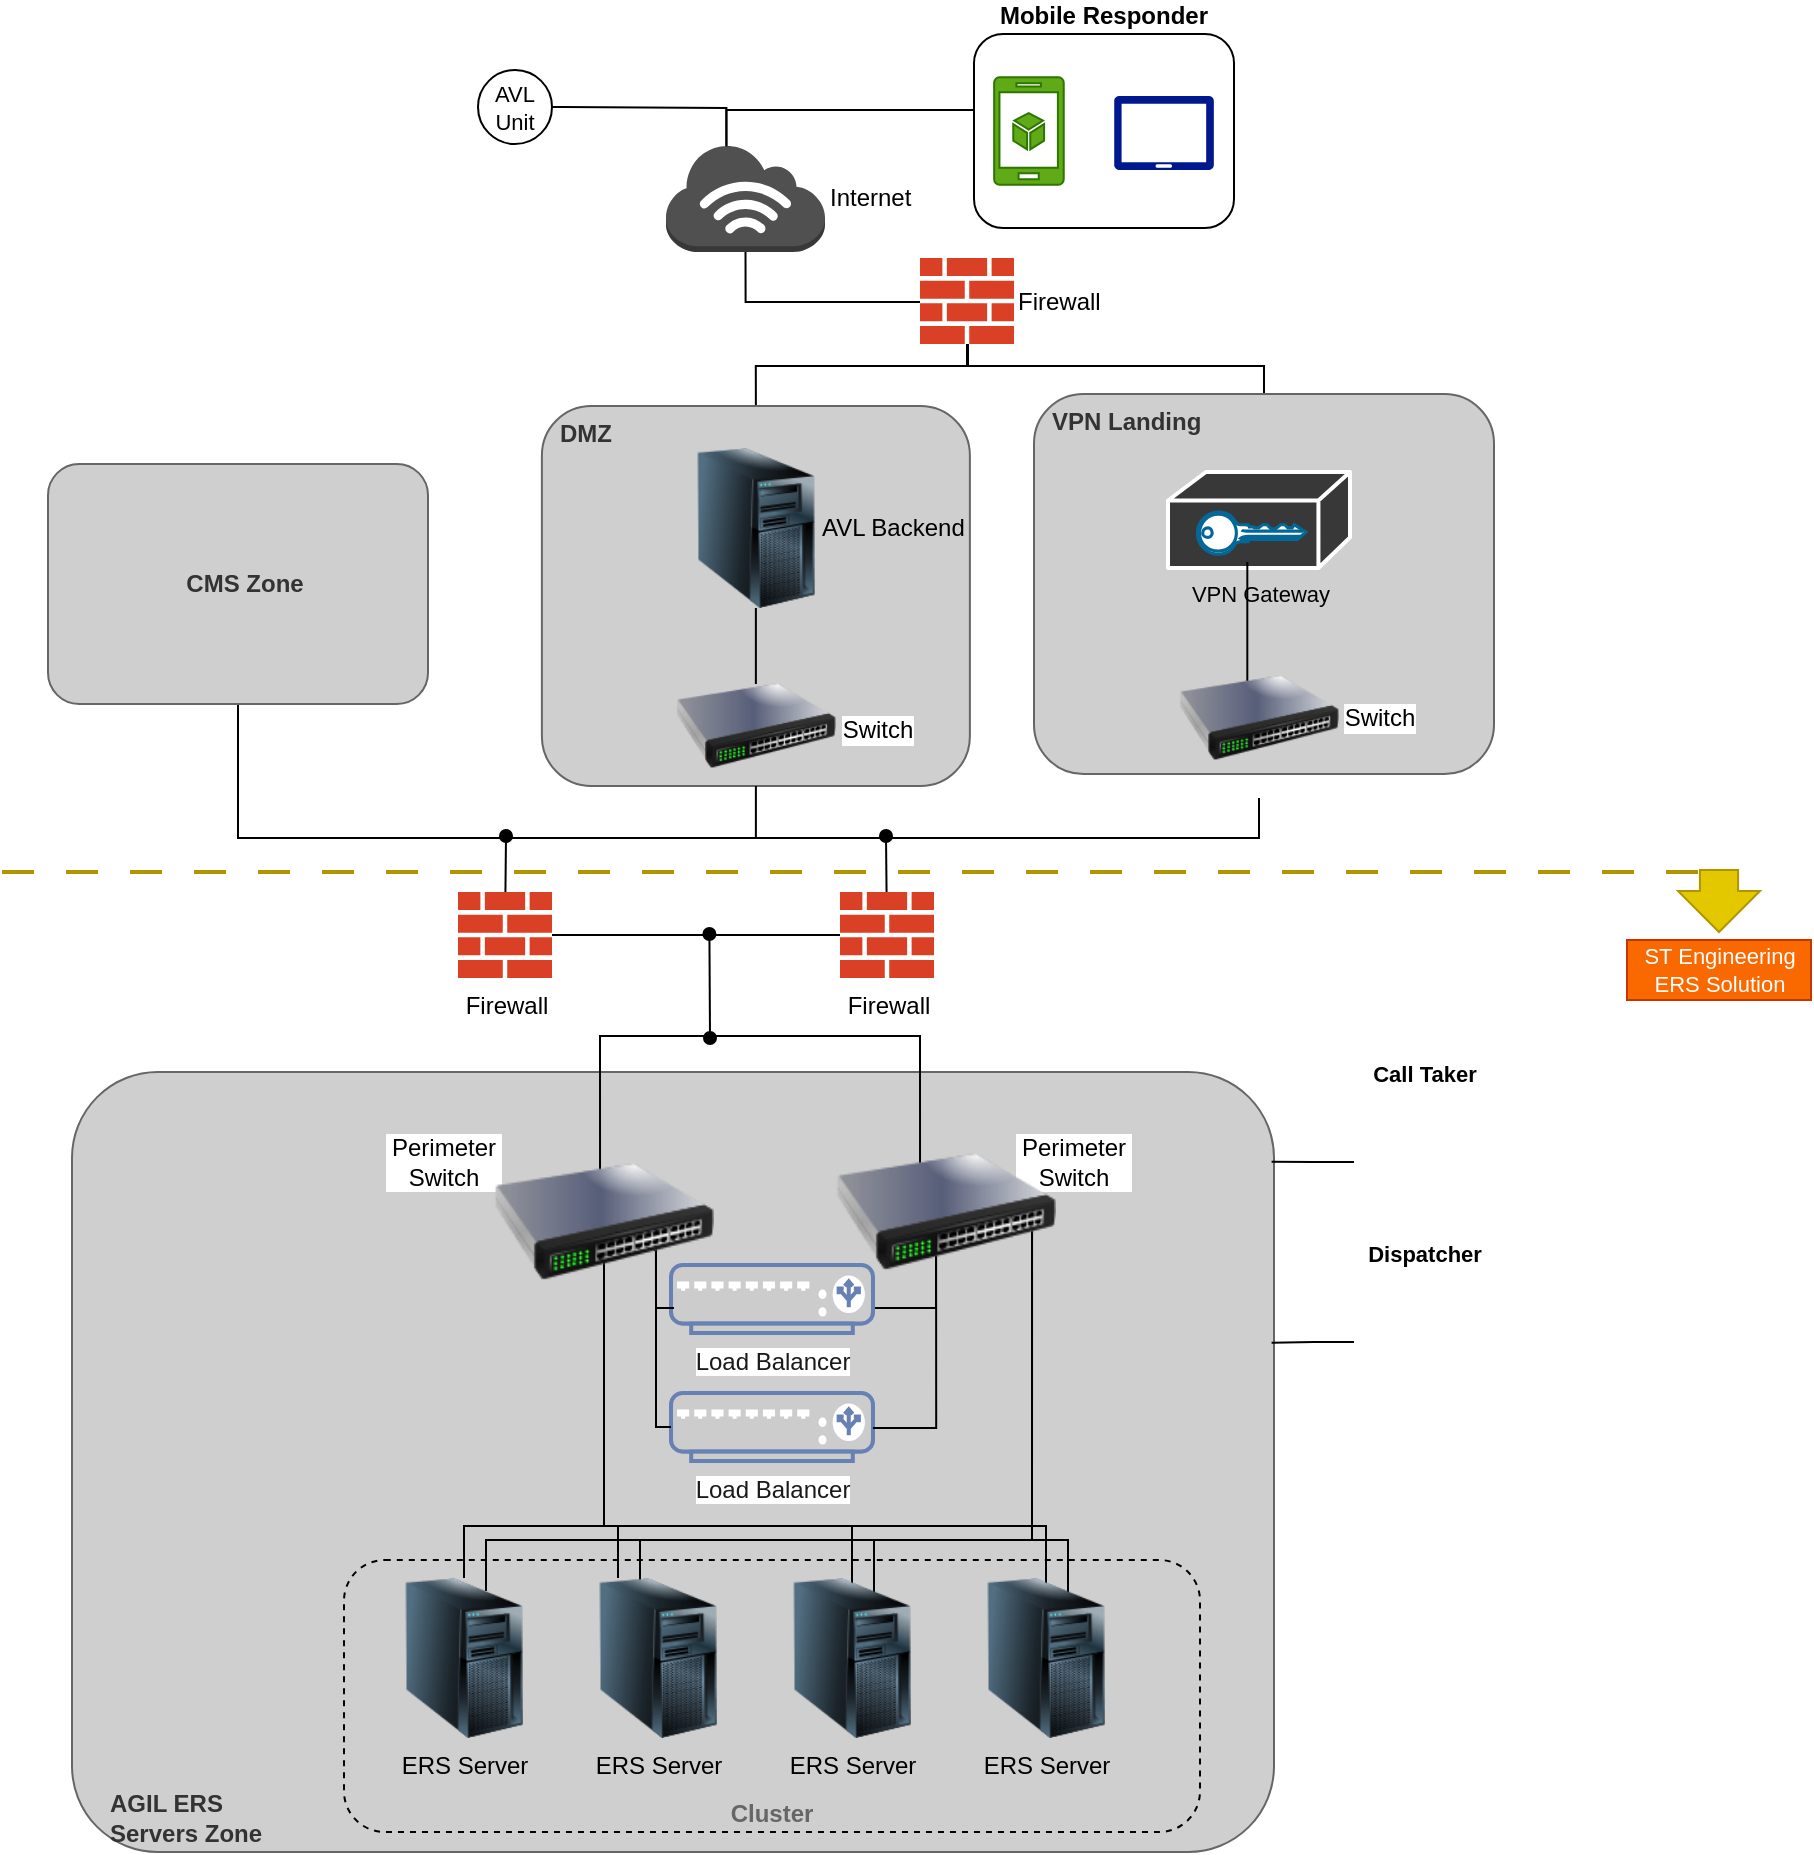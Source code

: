 <mxfile version="22.1.20" type="device">
  <diagram name="Page-1" id="Wk1oXkoC3vFYv-Los27c">
    <mxGraphModel dx="1373" dy="806" grid="0" gridSize="10" guides="1" tooltips="1" connect="1" arrows="1" fold="1" page="0" pageScale="1" pageWidth="850" pageHeight="1100" math="0" shadow="0">
      <root>
        <mxCell id="0" />
        <mxCell id="1" parent="0" />
        <mxCell id="nA69JRM54tq6-cf_-Fwr-14" value="AGIL ERS&lt;br&gt;Servers Zone" style="rounded=1;whiteSpace=wrap;html=1;fillColor=#CFCFCF;fontColor=#333333;strokeColor=#666666;align=left;verticalAlign=bottom;arcSize=11;spacingLeft=17;fontStyle=1;spacingTop=7;" vertex="1" parent="1">
          <mxGeometry x="183" y="599" width="601" height="390" as="geometry" />
        </mxCell>
        <mxCell id="nA69JRM54tq6-cf_-Fwr-106" style="edgeStyle=orthogonalEdgeStyle;shape=connector;rounded=0;orthogonalLoop=1;jettySize=auto;html=1;exitX=0.5;exitY=0;exitDx=0;exitDy=0;labelBackgroundColor=default;strokeColor=default;align=center;verticalAlign=middle;fontFamily=Helvetica;fontSize=11;fontColor=default;endArrow=none;endFill=0;" edge="1" parent="1" source="nA69JRM54tq6-cf_-Fwr-1" target="nA69JRM54tq6-cf_-Fwr-36">
          <mxGeometry relative="1" as="geometry" />
        </mxCell>
        <mxCell id="nA69JRM54tq6-cf_-Fwr-1" value="DMZ" style="rounded=1;whiteSpace=wrap;html=1;fillColor=#CFCFCF;fontColor=#333333;strokeColor=#666666;align=left;verticalAlign=top;arcSize=13;spacingLeft=7;fontStyle=1" vertex="1" parent="1">
          <mxGeometry x="417.94" y="266" width="214" height="190" as="geometry" />
        </mxCell>
        <mxCell id="nA69JRM54tq6-cf_-Fwr-3" value="" style="image;html=1;image=img/lib/clip_art/networking/Switch_128x128.png" vertex="1" parent="1">
          <mxGeometry x="484.94" y="386" width="80" height="80" as="geometry" />
        </mxCell>
        <mxCell id="nA69JRM54tq6-cf_-Fwr-4" value="Switch" style="text;html=1;strokeColor=none;fillColor=none;align=center;verticalAlign=middle;whiteSpace=wrap;rounded=0;labelBackgroundColor=default;" vertex="1" parent="1">
          <mxGeometry x="555.94" y="413" width="60" height="30" as="geometry" />
        </mxCell>
        <mxCell id="nA69JRM54tq6-cf_-Fwr-5" value="AVL Backend" style="image;html=1;image=img/lib/clip_art/computers/Server_Tower_128x128.png;labelPosition=right;verticalLabelPosition=middle;align=left;verticalAlign=middle;labelBackgroundColor=none;spacingLeft=-9;" vertex="1" parent="1">
          <mxGeometry x="484.94" y="287" width="80" height="80" as="geometry" />
        </mxCell>
        <mxCell id="nA69JRM54tq6-cf_-Fwr-8" value="" style="endArrow=none;html=1;rounded=0;exitX=0.5;exitY=1;exitDx=0;exitDy=0;" edge="1" parent="1" source="nA69JRM54tq6-cf_-Fwr-5">
          <mxGeometry width="50" height="50" relative="1" as="geometry">
            <mxPoint x="631.94" y="456" as="sourcePoint" />
            <mxPoint x="524.94" y="405" as="targetPoint" />
          </mxGeometry>
        </mxCell>
        <mxCell id="nA69JRM54tq6-cf_-Fwr-17" value="Cluster" style="rounded=1;whiteSpace=wrap;html=1;dashed=1;fillColor=none;verticalAlign=bottom;fontStyle=1;fontColor=#666666;" vertex="1" parent="1">
          <mxGeometry x="319" y="843" width="428" height="136" as="geometry" />
        </mxCell>
        <mxCell id="nA69JRM54tq6-cf_-Fwr-10" value="Load Balancer" style="fontColor=#1A1A1A;verticalAlign=top;verticalLabelPosition=bottom;labelPosition=center;align=center;html=1;outlineConnect=0;fillColor=#CCCCCC;strokeColor=#6881B3;gradientColor=none;gradientDirection=north;strokeWidth=2;shape=mxgraph.networks.load_balancer;labelBackgroundColor=default;" vertex="1" parent="1">
          <mxGeometry x="482.5" y="695.5" width="101" height="34" as="geometry" />
        </mxCell>
        <mxCell id="nA69JRM54tq6-cf_-Fwr-12" value="Perimeter Switch" style="text;html=1;strokeColor=none;fillColor=none;align=center;verticalAlign=middle;whiteSpace=wrap;rounded=0;labelBackgroundColor=default;" vertex="1" parent="1">
          <mxGeometry x="339" y="629" width="60" height="30" as="geometry" />
        </mxCell>
        <mxCell id="nA69JRM54tq6-cf_-Fwr-13" value="Firewall" style="sketch=0;pointerEvents=1;shadow=0;dashed=0;html=1;strokeColor=none;labelPosition=center;verticalLabelPosition=bottom;verticalAlign=top;outlineConnect=0;align=center;shape=mxgraph.office.concepts.firewall;fillColor=#DA4026;labelBackgroundColor=default;" vertex="1" parent="1">
          <mxGeometry x="376" y="509" width="47" height="43" as="geometry" />
        </mxCell>
        <mxCell id="nA69JRM54tq6-cf_-Fwr-21" style="edgeStyle=orthogonalEdgeStyle;rounded=0;orthogonalLoop=1;jettySize=auto;html=1;exitX=0.5;exitY=0;exitDx=0;exitDy=0;endArrow=none;endFill=0;" edge="1" parent="1" source="nA69JRM54tq6-cf_-Fwr-15">
          <mxGeometry relative="1" as="geometry">
            <mxPoint x="455" y="689" as="targetPoint" />
            <Array as="points">
              <mxPoint x="379" y="826" />
              <mxPoint x="449" y="826" />
              <mxPoint x="449" y="689" />
            </Array>
          </mxGeometry>
        </mxCell>
        <mxCell id="nA69JRM54tq6-cf_-Fwr-26" style="edgeStyle=orthogonalEdgeStyle;shape=connector;rounded=0;orthogonalLoop=1;jettySize=auto;html=1;exitX=0.25;exitY=0;exitDx=0;exitDy=0;labelBackgroundColor=default;strokeColor=default;align=center;verticalAlign=middle;fontFamily=Helvetica;fontSize=11;fontColor=default;endArrow=none;endFill=0;entryX=0.555;entryY=0.636;entryDx=0;entryDy=0;entryPerimeter=0;" edge="1" parent="1" source="nA69JRM54tq6-cf_-Fwr-16" target="nA69JRM54tq6-cf_-Fwr-11">
          <mxGeometry relative="1" as="geometry">
            <mxPoint x="534" y="689" as="targetPoint" />
            <Array as="points">
              <mxPoint x="456" y="826" />
              <mxPoint x="449" y="826" />
              <mxPoint x="449" y="689" />
            </Array>
          </mxGeometry>
        </mxCell>
        <mxCell id="nA69JRM54tq6-cf_-Fwr-118" style="edgeStyle=orthogonalEdgeStyle;shape=connector;rounded=0;orthogonalLoop=1;jettySize=auto;html=1;exitX=0.5;exitY=1;exitDx=0;exitDy=0;entryX=0.5;entryY=1;entryDx=0;entryDy=0;labelBackgroundColor=default;strokeColor=default;align=center;verticalAlign=middle;fontFamily=Helvetica;fontSize=11;fontColor=default;endArrow=none;endFill=0;" edge="1" parent="1" source="nA69JRM54tq6-cf_-Fwr-31" target="nA69JRM54tq6-cf_-Fwr-37">
          <mxGeometry relative="1" as="geometry" />
        </mxCell>
        <mxCell id="nA69JRM54tq6-cf_-Fwr-31" value="CMS Zone" style="rounded=1;whiteSpace=wrap;html=1;fillColor=#CFCFCF;fontColor=#333333;strokeColor=#666666;align=center;verticalAlign=middle;arcSize=13;spacingLeft=7;fontStyle=1" vertex="1" parent="1">
          <mxGeometry x="171" y="295" width="190" height="120" as="geometry" />
        </mxCell>
        <mxCell id="nA69JRM54tq6-cf_-Fwr-107" style="edgeStyle=orthogonalEdgeStyle;shape=connector;rounded=0;orthogonalLoop=1;jettySize=auto;html=1;exitX=0.5;exitY=0;exitDx=0;exitDy=0;labelBackgroundColor=default;strokeColor=default;align=center;verticalAlign=middle;fontFamily=Helvetica;fontSize=11;fontColor=default;endArrow=none;endFill=0;" edge="1" parent="1" source="nA69JRM54tq6-cf_-Fwr-35" target="nA69JRM54tq6-cf_-Fwr-36">
          <mxGeometry relative="1" as="geometry">
            <mxPoint x="691.892" y="141.718" as="targetPoint" />
            <Array as="points">
              <mxPoint x="779" y="246" />
              <mxPoint x="631" y="246" />
            </Array>
          </mxGeometry>
        </mxCell>
        <mxCell id="nA69JRM54tq6-cf_-Fwr-35" value="VPN Landing" style="rounded=1;whiteSpace=wrap;html=1;fillColor=#CFCFCF;fontColor=#333333;strokeColor=#666666;align=left;verticalAlign=top;arcSize=13;spacingLeft=7;fontStyle=1" vertex="1" parent="1">
          <mxGeometry x="664" y="260" width="230" height="190" as="geometry" />
        </mxCell>
        <mxCell id="nA69JRM54tq6-cf_-Fwr-36" value="Firewall" style="sketch=0;pointerEvents=1;shadow=0;dashed=0;html=1;strokeColor=none;labelPosition=right;verticalLabelPosition=middle;verticalAlign=middle;outlineConnect=0;align=left;shape=mxgraph.office.concepts.firewall;fillColor=#DA4026;labelBackgroundColor=default;" vertex="1" parent="1">
          <mxGeometry x="607" y="192" width="47" height="43" as="geometry" />
        </mxCell>
        <mxCell id="nA69JRM54tq6-cf_-Fwr-40" value="VPN Gateway" style="shape=mxgraph.cisco.hubs_and_gateways.vpn_gateway;html=1;pointerEvents=1;dashed=0;fillColor=#383838;strokeColor=#ffffff;strokeWidth=2;verticalLabelPosition=bottom;verticalAlign=top;align=center;outlineConnect=0;fontFamily=Helvetica;fontSize=11;fontColor=default;" vertex="1" parent="1">
          <mxGeometry x="731" y="299" width="91" height="48" as="geometry" />
        </mxCell>
        <mxCell id="nA69JRM54tq6-cf_-Fwr-41" value="Switch" style="text;html=1;strokeColor=none;fillColor=none;align=center;verticalAlign=middle;whiteSpace=wrap;rounded=0;labelBackgroundColor=default;" vertex="1" parent="1">
          <mxGeometry x="807" y="407" width="60" height="30" as="geometry" />
        </mxCell>
        <mxCell id="nA69JRM54tq6-cf_-Fwr-46" value="Mobile Responder" style="rounded=1;whiteSpace=wrap;html=1;verticalAlign=bottom;labelPosition=center;verticalLabelPosition=top;align=center;fontStyle=1;" vertex="1" parent="1">
          <mxGeometry x="634" y="80" width="130" height="97" as="geometry" />
        </mxCell>
        <mxCell id="nA69JRM54tq6-cf_-Fwr-50" value="" style="sketch=0;aspect=fixed;pointerEvents=1;shadow=0;dashed=0;html=1;strokeColor=none;labelPosition=center;verticalLabelPosition=bottom;verticalAlign=top;align=center;fillColor=#00188D;shape=mxgraph.azure.tablet;fontFamily=Helvetica;fontSize=11;fontColor=default;" vertex="1" parent="1">
          <mxGeometry x="704" y="110.99" width="50" height="37" as="geometry" />
        </mxCell>
        <mxCell id="nA69JRM54tq6-cf_-Fwr-53" value="" style="verticalLabelPosition=bottom;html=1;verticalAlign=top;align=center;strokeColor=#2D7600;fillColor=#60a917;shape=mxgraph.azure.mobile_services;pointerEvents=1;fontFamily=Helvetica;fontSize=11;fontColor=#ffffff;" vertex="1" parent="1">
          <mxGeometry x="644" y="101.62" width="34.94" height="53.75" as="geometry" />
        </mxCell>
        <mxCell id="nA69JRM54tq6-cf_-Fwr-54" value="Internet" style="outlineConnect=0;dashed=0;verticalLabelPosition=middle;verticalAlign=middle;align=left;html=1;shape=mxgraph.aws3.internet_3;fillColor=#505050;gradientColor=none;strokeColor=none;sketch=0;shadow=0;labelPosition=right;" vertex="1" parent="1">
          <mxGeometry x="480" y="135" width="79.5" height="54" as="geometry" />
        </mxCell>
        <mxCell id="nA69JRM54tq6-cf_-Fwr-57" value="Call Taker" style="shape=image;html=1;verticalAlign=bottom;verticalLabelPosition=top;labelBackgroundColor=#ffffff;imageAspect=0;aspect=fixed;image=https://cdn0.iconfinder.com/data/icons/google-material-design-3-0/48/ic_supervisor_account_48px-128.png;fontFamily=Helvetica;fontSize=11;fontColor=default;labelPosition=center;align=center;fontStyle=1;imageBackground=none;imageBorder=none;" vertex="1" parent="1">
          <mxGeometry x="824" y="609" width="70" height="70" as="geometry" />
        </mxCell>
        <mxCell id="nA69JRM54tq6-cf_-Fwr-58" value="Dispatcher" style="shape=image;html=1;verticalAlign=bottom;verticalLabelPosition=top;labelBackgroundColor=#ffffff;imageAspect=0;aspect=fixed;image=https://cdn0.iconfinder.com/data/icons/google-material-design-3-0/48/ic_supervisor_account_48px-128.png;fontFamily=Helvetica;fontSize=11;fontColor=default;labelPosition=center;align=center;fontStyle=1;imageBackground=none;imageBorder=none;" vertex="1" parent="1">
          <mxGeometry x="824" y="699" width="70" height="70" as="geometry" />
        </mxCell>
        <mxCell id="nA69JRM54tq6-cf_-Fwr-60" style="edgeStyle=orthogonalEdgeStyle;shape=connector;rounded=0;orthogonalLoop=1;jettySize=auto;html=1;exitX=0;exitY=0.5;exitDx=0;exitDy=0;entryX=0.998;entryY=0.347;entryDx=0;entryDy=0;entryPerimeter=0;labelBackgroundColor=default;strokeColor=default;align=center;verticalAlign=middle;fontFamily=Helvetica;fontSize=11;fontColor=default;endArrow=none;endFill=0;" edge="1" parent="1" source="nA69JRM54tq6-cf_-Fwr-58" target="nA69JRM54tq6-cf_-Fwr-14">
          <mxGeometry relative="1" as="geometry" />
        </mxCell>
        <mxCell id="nA69JRM54tq6-cf_-Fwr-62" style="edgeStyle=orthogonalEdgeStyle;shape=connector;rounded=0;orthogonalLoop=1;jettySize=auto;html=1;exitX=0;exitY=0.5;exitDx=0;exitDy=0;entryX=0.998;entryY=0.115;entryDx=0;entryDy=0;entryPerimeter=0;labelBackgroundColor=default;strokeColor=default;align=center;verticalAlign=middle;fontFamily=Helvetica;fontSize=11;fontColor=default;endArrow=none;endFill=0;" edge="1" parent="1" source="nA69JRM54tq6-cf_-Fwr-57" target="nA69JRM54tq6-cf_-Fwr-14">
          <mxGeometry relative="1" as="geometry" />
        </mxCell>
        <mxCell id="nA69JRM54tq6-cf_-Fwr-76" value="Perimeter Switch" style="text;html=1;strokeColor=none;fillColor=none;align=center;verticalAlign=middle;whiteSpace=wrap;rounded=0;labelBackgroundColor=default;" vertex="1" parent="1">
          <mxGeometry x="654" y="629" width="60" height="30" as="geometry" />
        </mxCell>
        <mxCell id="nA69JRM54tq6-cf_-Fwr-79" value="Load Balancer" style="fontColor=#1A1A1A;verticalAlign=top;verticalLabelPosition=bottom;labelPosition=center;align=center;html=1;outlineConnect=0;fillColor=#CCCCCC;strokeColor=#6881B3;gradientColor=none;gradientDirection=north;strokeWidth=2;shape=mxgraph.networks.load_balancer;labelBackgroundColor=default;" vertex="1" parent="1">
          <mxGeometry x="482.5" y="759.5" width="101" height="34" as="geometry" />
        </mxCell>
        <mxCell id="nA69JRM54tq6-cf_-Fwr-85" style="edgeStyle=orthogonalEdgeStyle;shape=connector;rounded=0;orthogonalLoop=1;jettySize=auto;html=1;exitX=1;exitY=0.5;exitDx=0;exitDy=0;labelBackgroundColor=default;strokeColor=default;align=center;verticalAlign=middle;fontFamily=Helvetica;fontSize=11;fontColor=default;endArrow=none;endFill=0;entryX=0.38;entryY=0.02;entryDx=0;entryDy=0;entryPerimeter=0;" edge="1" parent="1" source="nA69JRM54tq6-cf_-Fwr-81" target="nA69JRM54tq6-cf_-Fwr-54">
          <mxGeometry relative="1" as="geometry">
            <mxPoint x="814.721" y="101.439" as="targetPoint" />
            <Array as="points">
              <mxPoint x="428" y="117" />
              <mxPoint x="510" y="117" />
            </Array>
          </mxGeometry>
        </mxCell>
        <mxCell id="nA69JRM54tq6-cf_-Fwr-81" value="AVL Unit" style="ellipse;whiteSpace=wrap;html=1;aspect=fixed;fontFamily=Helvetica;fontSize=11;fontColor=default;" vertex="1" parent="1">
          <mxGeometry x="386" y="98" width="37" height="37" as="geometry" />
        </mxCell>
        <mxCell id="nA69JRM54tq6-cf_-Fwr-84" style="edgeStyle=orthogonalEdgeStyle;shape=connector;rounded=0;orthogonalLoop=1;jettySize=auto;html=1;exitX=0.5;exitY=1;exitDx=0;exitDy=0;exitPerimeter=0;labelBackgroundColor=default;strokeColor=default;align=center;verticalAlign=middle;fontFamily=Helvetica;fontSize=11;fontColor=default;endArrow=none;endFill=0;" edge="1" parent="1" source="nA69JRM54tq6-cf_-Fwr-54" target="nA69JRM54tq6-cf_-Fwr-36">
          <mxGeometry relative="1" as="geometry">
            <mxPoint x="717" y="117" as="targetPoint" />
            <Array as="points">
              <mxPoint x="520" y="214" />
            </Array>
          </mxGeometry>
        </mxCell>
        <mxCell id="nA69JRM54tq6-cf_-Fwr-89" value="" style="endArrow=none;html=1;rounded=0;exitX=0.5;exitY=1;exitDx=0;exitDy=0;entryX=0.427;entryY=0.337;entryDx=0;entryDy=0;entryPerimeter=0;" edge="1" parent="1" target="nA69JRM54tq6-cf_-Fwr-37">
          <mxGeometry width="50" height="50" relative="1" as="geometry">
            <mxPoint x="770.66" y="344" as="sourcePoint" />
            <mxPoint x="770.66" y="382" as="targetPoint" />
          </mxGeometry>
        </mxCell>
        <mxCell id="nA69JRM54tq6-cf_-Fwr-37" value="" style="image;html=1;image=img/lib/clip_art/networking/Switch_128x128.png" vertex="1" parent="1">
          <mxGeometry x="736.5" y="382" width="80" height="80" as="geometry" />
        </mxCell>
        <mxCell id="nA69JRM54tq6-cf_-Fwr-93" value="" style="endArrow=none;html=1;rounded=0;labelBackgroundColor=default;strokeColor=default;align=center;verticalAlign=middle;fontFamily=Helvetica;fontSize=11;fontColor=default;shape=connector;edgeStyle=orthogonalEdgeStyle;exitX=0;exitY=0.5;exitDx=0;exitDy=0;exitPerimeter=0;" edge="1" parent="1" source="nA69JRM54tq6-cf_-Fwr-79">
          <mxGeometry width="50" height="50" relative="1" as="geometry">
            <mxPoint x="514" y="716" as="sourcePoint" />
            <mxPoint x="474" y="688" as="targetPoint" />
            <Array as="points">
              <mxPoint x="475" y="777" />
              <mxPoint x="475" y="688" />
            </Array>
          </mxGeometry>
        </mxCell>
        <mxCell id="nA69JRM54tq6-cf_-Fwr-94" value="" style="endArrow=none;html=1;rounded=0;labelBackgroundColor=default;strokeColor=default;align=center;verticalAlign=middle;fontFamily=Helvetica;fontSize=11;fontColor=default;shape=connector;edgeStyle=orthogonalEdgeStyle;entryX=0.736;entryY=0.609;entryDx=0;entryDy=0;entryPerimeter=0;exitX=0.818;exitY=0.891;exitDx=0;exitDy=0;exitPerimeter=0;" edge="1" parent="1" source="nA69JRM54tq6-cf_-Fwr-11" target="nA69JRM54tq6-cf_-Fwr-11">
          <mxGeometry width="50" height="50" relative="1" as="geometry">
            <mxPoint x="228" y="834" as="sourcePoint" />
            <mxPoint x="278" y="784" as="targetPoint" />
            <Array as="points">
              <mxPoint x="475" y="717" />
            </Array>
          </mxGeometry>
        </mxCell>
        <mxCell id="nA69JRM54tq6-cf_-Fwr-95" value="" style="endArrow=none;html=1;rounded=0;labelBackgroundColor=default;strokeColor=default;align=center;verticalAlign=middle;fontFamily=Helvetica;fontSize=11;fontColor=default;shape=connector;edgeStyle=orthogonalEdgeStyle;exitX=0;exitY=0.5;exitDx=0;exitDy=0;exitPerimeter=0;entryX=0.455;entryY=0.664;entryDx=0;entryDy=0;entryPerimeter=0;" edge="1" parent="1" target="nA69JRM54tq6-cf_-Fwr-69">
          <mxGeometry width="50" height="50" relative="1" as="geometry">
            <mxPoint x="583.5" y="777" as="sourcePoint" />
            <mxPoint x="592.5" y="688" as="targetPoint" />
            <Array as="points">
              <mxPoint x="615" y="777" />
            </Array>
          </mxGeometry>
        </mxCell>
        <mxCell id="nA69JRM54tq6-cf_-Fwr-96" value="" style="endArrow=none;html=1;rounded=0;labelBackgroundColor=default;strokeColor=default;align=center;verticalAlign=middle;fontFamily=Helvetica;fontSize=11;fontColor=default;shape=connector;edgeStyle=orthogonalEdgeStyle;entryX=0.509;entryY=0.655;entryDx=0;entryDy=0;entryPerimeter=0;exitX=0.818;exitY=0.891;exitDx=0;exitDy=0;exitPerimeter=0;" edge="1" parent="1" target="nA69JRM54tq6-cf_-Fwr-69">
          <mxGeometry width="50" height="50" relative="1" as="geometry">
            <mxPoint x="584.5" y="717" as="sourcePoint" />
            <mxPoint x="593.5" y="686" as="targetPoint" />
            <Array as="points">
              <mxPoint x="615" y="717" />
              <mxPoint x="615" y="686" />
            </Array>
          </mxGeometry>
        </mxCell>
        <mxCell id="nA69JRM54tq6-cf_-Fwr-97" style="edgeStyle=orthogonalEdgeStyle;rounded=0;orthogonalLoop=1;jettySize=auto;html=1;exitX=0.425;exitY=0.125;exitDx=0;exitDy=0;endArrow=none;endFill=0;exitPerimeter=0;" edge="1" parent="1" source="nA69JRM54tq6-cf_-Fwr-71">
          <mxGeometry relative="1" as="geometry">
            <mxPoint x="389" y="862" as="sourcePoint" />
            <mxPoint x="449" y="699" as="targetPoint" />
            <Array as="points">
              <mxPoint x="573" y="862" />
              <mxPoint x="573" y="826" />
              <mxPoint x="449" y="826" />
              <mxPoint x="449" y="699" />
            </Array>
          </mxGeometry>
        </mxCell>
        <mxCell id="nA69JRM54tq6-cf_-Fwr-98" style="edgeStyle=orthogonalEdgeStyle;rounded=0;orthogonalLoop=1;jettySize=auto;html=1;exitX=0.5;exitY=0.125;exitDx=0;exitDy=0;endArrow=none;endFill=0;exitPerimeter=0;entryX=0.5;entryY=0.627;entryDx=0;entryDy=0;entryPerimeter=0;" edge="1" parent="1" source="nA69JRM54tq6-cf_-Fwr-72" target="nA69JRM54tq6-cf_-Fwr-11">
          <mxGeometry relative="1" as="geometry">
            <mxPoint x="577" y="872" as="sourcePoint" />
            <mxPoint x="455" y="689" as="targetPoint" />
            <Array as="points">
              <mxPoint x="670" y="826" />
              <mxPoint x="449" y="826" />
            </Array>
          </mxGeometry>
        </mxCell>
        <mxCell id="nA69JRM54tq6-cf_-Fwr-99" style="edgeStyle=orthogonalEdgeStyle;rounded=0;orthogonalLoop=1;jettySize=auto;html=1;exitX=0.5;exitY=0;exitDx=0;exitDy=0;entryX=0.891;entryY=0.582;entryDx=0;entryDy=0;entryPerimeter=0;endArrow=none;endFill=0;" edge="1" parent="1" target="nA69JRM54tq6-cf_-Fwr-69">
          <mxGeometry relative="1" as="geometry">
            <mxPoint x="390" y="858.5" as="sourcePoint" />
            <mxPoint x="455" y="695.5" as="targetPoint" />
            <Array as="points">
              <mxPoint x="390" y="833" />
              <mxPoint x="663" y="833" />
            </Array>
          </mxGeometry>
        </mxCell>
        <mxCell id="nA69JRM54tq6-cf_-Fwr-100" style="edgeStyle=orthogonalEdgeStyle;shape=connector;rounded=0;orthogonalLoop=1;jettySize=auto;html=1;exitX=0.25;exitY=0;exitDx=0;exitDy=0;labelBackgroundColor=default;strokeColor=default;align=center;verticalAlign=middle;fontFamily=Helvetica;fontSize=11;fontColor=default;endArrow=none;endFill=0;entryX=0.891;entryY=0.582;entryDx=0;entryDy=0;entryPerimeter=0;" edge="1" parent="1" target="nA69JRM54tq6-cf_-Fwr-69">
          <mxGeometry relative="1" as="geometry">
            <mxPoint x="467" y="858.5" as="sourcePoint" />
            <mxPoint x="466" y="695.5" as="targetPoint" />
            <Array as="points">
              <mxPoint x="467" y="833" />
              <mxPoint x="663" y="833" />
            </Array>
          </mxGeometry>
        </mxCell>
        <mxCell id="nA69JRM54tq6-cf_-Fwr-101" style="edgeStyle=orthogonalEdgeStyle;rounded=0;orthogonalLoop=1;jettySize=auto;html=1;exitX=0.425;exitY=0.125;exitDx=0;exitDy=0;entryX=0.891;entryY=0.582;entryDx=0;entryDy=0;entryPerimeter=0;endArrow=none;endFill=0;exitPerimeter=0;" edge="1" parent="1" target="nA69JRM54tq6-cf_-Fwr-69">
          <mxGeometry relative="1" as="geometry">
            <mxPoint x="578" y="868.5" as="sourcePoint" />
            <mxPoint x="465" y="705.5" as="targetPoint" />
            <Array as="points">
              <mxPoint x="584" y="869" />
              <mxPoint x="584" y="833" />
              <mxPoint x="663" y="833" />
            </Array>
          </mxGeometry>
        </mxCell>
        <mxCell id="nA69JRM54tq6-cf_-Fwr-102" style="edgeStyle=orthogonalEdgeStyle;rounded=0;orthogonalLoop=1;jettySize=auto;html=1;exitX=0.5;exitY=0.125;exitDx=0;exitDy=0;endArrow=none;endFill=0;exitPerimeter=0;entryX=0.891;entryY=0.582;entryDx=0;entryDy=0;entryPerimeter=0;" edge="1" parent="1" target="nA69JRM54tq6-cf_-Fwr-69">
          <mxGeometry relative="1" as="geometry">
            <mxPoint x="681" y="868.5" as="sourcePoint" />
            <mxPoint x="466" y="695.5" as="targetPoint" />
            <Array as="points">
              <mxPoint x="681" y="833" />
              <mxPoint x="663" y="833" />
            </Array>
          </mxGeometry>
        </mxCell>
        <mxCell id="nA69JRM54tq6-cf_-Fwr-15" value="ERS Server" style="image;html=1;image=img/lib/clip_art/computers/Server_Tower_128x128.png;labelPosition=center;verticalLabelPosition=bottom;align=center;verticalAlign=top;labelBackgroundColor=none;" vertex="1" parent="1">
          <mxGeometry x="339" y="852" width="80" height="80" as="geometry" />
        </mxCell>
        <mxCell id="nA69JRM54tq6-cf_-Fwr-16" value="ERS Server" style="image;html=1;image=img/lib/clip_art/computers/Server_Tower_128x128.png;labelPosition=center;verticalLabelPosition=bottom;align=center;verticalAlign=top;labelBackgroundColor=none;" vertex="1" parent="1">
          <mxGeometry x="436" y="852" width="80" height="80" as="geometry" />
        </mxCell>
        <mxCell id="nA69JRM54tq6-cf_-Fwr-71" value="ERS Server" style="image;html=1;image=img/lib/clip_art/computers/Server_Tower_128x128.png;labelPosition=center;verticalLabelPosition=bottom;align=center;verticalAlign=top;labelBackgroundColor=none;" vertex="1" parent="1">
          <mxGeometry x="533" y="852" width="80" height="80" as="geometry" />
        </mxCell>
        <mxCell id="nA69JRM54tq6-cf_-Fwr-72" value="ERS Server" style="image;html=1;image=img/lib/clip_art/computers/Server_Tower_128x128.png;labelPosition=center;verticalLabelPosition=bottom;align=center;verticalAlign=top;labelBackgroundColor=none;" vertex="1" parent="1">
          <mxGeometry x="630" y="852" width="80" height="80" as="geometry" />
        </mxCell>
        <mxCell id="nA69JRM54tq6-cf_-Fwr-116" style="edgeStyle=orthogonalEdgeStyle;shape=connector;rounded=0;orthogonalLoop=1;jettySize=auto;html=1;exitX=0;exitY=0.5;exitDx=0;exitDy=0;entryX=0.38;entryY=0.02;entryDx=0;entryDy=0;entryPerimeter=0;labelBackgroundColor=default;strokeColor=default;align=center;verticalAlign=middle;fontFamily=Helvetica;fontSize=11;fontColor=default;endArrow=none;endFill=0;" edge="1" parent="1" source="nA69JRM54tq6-cf_-Fwr-46" target="nA69JRM54tq6-cf_-Fwr-54">
          <mxGeometry relative="1" as="geometry">
            <Array as="points">
              <mxPoint x="634" y="118" />
              <mxPoint x="510" y="118" />
            </Array>
          </mxGeometry>
        </mxCell>
        <mxCell id="nA69JRM54tq6-cf_-Fwr-122" value="" style="endArrow=oval;html=1;rounded=0;labelBackgroundColor=default;strokeColor=default;align=center;verticalAlign=middle;fontFamily=Helvetica;fontSize=11;fontColor=default;shape=connector;endFill=1;" edge="1" parent="1" source="nA69JRM54tq6-cf_-Fwr-13">
          <mxGeometry width="50" height="50" relative="1" as="geometry">
            <mxPoint x="633" y="493" as="sourcePoint" />
            <mxPoint x="400" y="481" as="targetPoint" />
          </mxGeometry>
        </mxCell>
        <mxCell id="nA69JRM54tq6-cf_-Fwr-123" value="" style="endArrow=oval;html=1;rounded=0;labelBackgroundColor=default;strokeColor=default;align=center;verticalAlign=middle;fontFamily=Helvetica;fontSize=11;fontColor=default;shape=connector;endFill=1;" edge="1" parent="1" source="nA69JRM54tq6-cf_-Fwr-67">
          <mxGeometry width="50" height="50" relative="1" as="geometry">
            <mxPoint x="590.16" y="542" as="sourcePoint" />
            <mxPoint x="590" y="481" as="targetPoint" />
          </mxGeometry>
        </mxCell>
        <mxCell id="nA69JRM54tq6-cf_-Fwr-67" value="Firewall" style="sketch=0;pointerEvents=1;shadow=0;dashed=0;html=1;strokeColor=none;labelPosition=center;verticalLabelPosition=bottom;verticalAlign=top;outlineConnect=0;align=center;shape=mxgraph.office.concepts.firewall;fillColor=#DA4026;labelBackgroundColor=default;" vertex="1" parent="1">
          <mxGeometry x="567" y="509" width="47" height="43" as="geometry" />
        </mxCell>
        <mxCell id="nA69JRM54tq6-cf_-Fwr-125" value="" style="endArrow=none;html=1;rounded=0;labelBackgroundColor=default;strokeColor=default;align=center;verticalAlign=middle;fontFamily=Helvetica;fontSize=11;fontColor=default;shape=connector;edgeStyle=orthogonalEdgeStyle;" edge="1" parent="1" source="nA69JRM54tq6-cf_-Fwr-13" target="nA69JRM54tq6-cf_-Fwr-67">
          <mxGeometry width="50" height="50" relative="1" as="geometry">
            <mxPoint x="463" y="591" as="sourcePoint" />
            <mxPoint x="513" y="541" as="targetPoint" />
          </mxGeometry>
        </mxCell>
        <mxCell id="nA69JRM54tq6-cf_-Fwr-126" value="" style="endArrow=none;html=1;rounded=0;labelBackgroundColor=default;strokeColor=default;align=center;verticalAlign=middle;fontFamily=Helvetica;fontSize=11;fontColor=default;shape=connector;edgeStyle=orthogonalEdgeStyle;exitX=0.482;exitY=0.336;exitDx=0;exitDy=0;exitPerimeter=0;entryX=0.382;entryY=0.364;entryDx=0;entryDy=0;entryPerimeter=0;" edge="1" parent="1" source="nA69JRM54tq6-cf_-Fwr-11" target="nA69JRM54tq6-cf_-Fwr-69">
          <mxGeometry width="50" height="50" relative="1" as="geometry">
            <mxPoint x="397" y="611" as="sourcePoint" />
            <mxPoint x="595" y="575" as="targetPoint" />
            <Array as="points">
              <mxPoint x="447" y="581" />
              <mxPoint x="607" y="581" />
            </Array>
          </mxGeometry>
        </mxCell>
        <mxCell id="nA69JRM54tq6-cf_-Fwr-69" value="" style="image;html=1;image=img/lib/clip_art/networking/Switch_128x128.png" vertex="1" parent="1">
          <mxGeometry x="565" y="614" width="110" height="110" as="geometry" />
        </mxCell>
        <mxCell id="nA69JRM54tq6-cf_-Fwr-11" value="" style="image;html=1;image=img/lib/clip_art/networking/Switch_128x128.png" vertex="1" parent="1">
          <mxGeometry x="394" y="619" width="110" height="110" as="geometry" />
        </mxCell>
        <mxCell id="nA69JRM54tq6-cf_-Fwr-127" value="" style="endArrow=oval;html=1;rounded=0;labelBackgroundColor=default;strokeColor=default;align=center;verticalAlign=middle;fontFamily=Helvetica;fontSize=11;fontColor=default;shape=connector;endFill=1;startArrow=oval;startFill=1;" edge="1" parent="1">
          <mxGeometry width="50" height="50" relative="1" as="geometry">
            <mxPoint x="502" y="582" as="sourcePoint" />
            <mxPoint x="501.71" y="530" as="targetPoint" />
          </mxGeometry>
        </mxCell>
        <mxCell id="nA69JRM54tq6-cf_-Fwr-131" value="" style="line;strokeWidth=1;direction=south;html=1;perimeter=backbonePerimeter;points=[];outlineConnect=0;fontFamily=Helvetica;fontSize=11;fontColor=default;endArrow=none;verticalAlign=middle;rounded=0;endFill=0;" vertex="1" parent="1">
          <mxGeometry x="519.94" y="456" width="10" height="26" as="geometry" />
        </mxCell>
        <mxCell id="nA69JRM54tq6-cf_-Fwr-132" value="" style="line;strokeWidth=2;html=1;fontFamily=Helvetica;fontSize=11;fontColor=#000000;connectable=0;dashed=1;dashPattern=8 8;strokeColor=#B09500;fillColor=#e3c800;" vertex="1" parent="1">
          <mxGeometry x="148" y="494" width="852" height="10" as="geometry" />
        </mxCell>
        <mxCell id="nA69JRM54tq6-cf_-Fwr-135" value="" style="shape=singleArrow;direction=south;whiteSpace=wrap;html=1;fontFamily=Helvetica;fontSize=11;fontColor=#000000;arrowWidth=0.465;arrowSize=0.66;fillColor=#e3c800;strokeColor=#B09500;" vertex="1" parent="1">
          <mxGeometry x="986" y="498" width="41" height="31" as="geometry" />
        </mxCell>
        <mxCell id="nA69JRM54tq6-cf_-Fwr-136" value="ST Engineering ERS Solution" style="text;html=1;strokeColor=#C73500;fillColor=#fa6800;align=center;verticalAlign=middle;whiteSpace=wrap;rounded=0;fontSize=11;fontFamily=Helvetica;fontColor=#FFFFFF;" vertex="1" parent="1">
          <mxGeometry x="960.5" y="533" width="92" height="30" as="geometry" />
        </mxCell>
      </root>
    </mxGraphModel>
  </diagram>
</mxfile>
